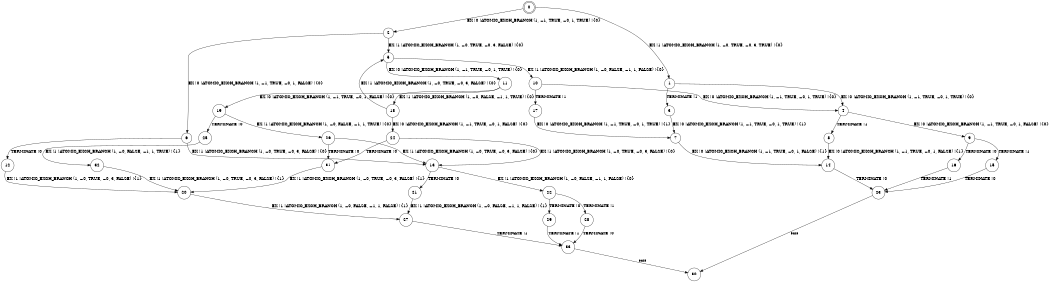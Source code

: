 digraph BCG {
size = "7, 10.5";
center = TRUE;
node [shape = circle];
0 [peripheries = 2];
0 -> 1 [label = "EX !1 !ATOMIC_EXCH_BRANCH (1, +0, TRUE, +0, 3, TRUE) !{0}"];
0 -> 2 [label = "EX !0 !ATOMIC_EXCH_BRANCH (1, +1, TRUE, +0, 1, TRUE) !{0}"];
1 -> 3 [label = "TERMINATE !1"];
1 -> 4 [label = "EX !0 !ATOMIC_EXCH_BRANCH (1, +1, TRUE, +0, 1, TRUE) !{0}"];
2 -> 5 [label = "EX !1 !ATOMIC_EXCH_BRANCH (1, +0, TRUE, +0, 3, FALSE) !{0}"];
2 -> 6 [label = "EX !0 !ATOMIC_EXCH_BRANCH (1, +1, TRUE, +0, 1, FALSE) !{0}"];
3 -> 7 [label = "EX !0 !ATOMIC_EXCH_BRANCH (1, +1, TRUE, +0, 1, TRUE) !{1}"];
4 -> 8 [label = "TERMINATE !1"];
4 -> 9 [label = "EX !0 !ATOMIC_EXCH_BRANCH (1, +1, TRUE, +0, 1, FALSE) !{0}"];
5 -> 10 [label = "EX !1 !ATOMIC_EXCH_BRANCH (1, +0, FALSE, +1, 1, FALSE) !{0}"];
5 -> 11 [label = "EX !0 !ATOMIC_EXCH_BRANCH (1, +1, TRUE, +0, 1, TRUE) !{0}"];
6 -> 12 [label = "TERMINATE !0"];
6 -> 13 [label = "EX !1 !ATOMIC_EXCH_BRANCH (1, +0, TRUE, +0, 3, FALSE) !{0}"];
7 -> 14 [label = "EX !0 !ATOMIC_EXCH_BRANCH (1, +1, TRUE, +0, 1, FALSE) !{1}"];
8 -> 14 [label = "EX !0 !ATOMIC_EXCH_BRANCH (1, +1, TRUE, +0, 1, FALSE) !{1}"];
9 -> 15 [label = "TERMINATE !1"];
9 -> 16 [label = "TERMINATE !0"];
10 -> 17 [label = "TERMINATE !1"];
10 -> 4 [label = "EX !0 !ATOMIC_EXCH_BRANCH (1, +1, TRUE, +0, 1, TRUE) !{0}"];
11 -> 18 [label = "EX !1 !ATOMIC_EXCH_BRANCH (1, +0, FALSE, +1, 1, TRUE) !{0}"];
11 -> 19 [label = "EX !0 !ATOMIC_EXCH_BRANCH (1, +1, TRUE, +0, 1, FALSE) !{0}"];
12 -> 20 [label = "EX !1 !ATOMIC_EXCH_BRANCH (1, +0, TRUE, +0, 3, FALSE) !{1}"];
13 -> 21 [label = "TERMINATE !0"];
13 -> 22 [label = "EX !1 !ATOMIC_EXCH_BRANCH (1, +0, FALSE, +1, 1, FALSE) !{0}"];
14 -> 23 [label = "TERMINATE !0"];
15 -> 23 [label = "TERMINATE !0"];
16 -> 23 [label = "TERMINATE !1"];
17 -> 7 [label = "EX !0 !ATOMIC_EXCH_BRANCH (1, +1, TRUE, +0, 1, TRUE) !{1}"];
18 -> 5 [label = "EX !1 !ATOMIC_EXCH_BRANCH (1, +0, TRUE, +0, 3, FALSE) !{0}"];
18 -> 24 [label = "EX !0 !ATOMIC_EXCH_BRANCH (1, +1, TRUE, +0, 1, FALSE) !{0}"];
19 -> 25 [label = "TERMINATE !0"];
19 -> 26 [label = "EX !1 !ATOMIC_EXCH_BRANCH (1, +0, FALSE, +1, 1, TRUE) !{0}"];
20 -> 27 [label = "EX !1 !ATOMIC_EXCH_BRANCH (1, +0, FALSE, +1, 1, FALSE) !{1}"];
21 -> 27 [label = "EX !1 !ATOMIC_EXCH_BRANCH (1, +0, FALSE, +1, 1, FALSE) !{1}"];
22 -> 28 [label = "TERMINATE !1"];
22 -> 29 [label = "TERMINATE !0"];
23 -> 30 [label = "exit"];
24 -> 31 [label = "TERMINATE !0"];
24 -> 13 [label = "EX !1 !ATOMIC_EXCH_BRANCH (1, +0, TRUE, +0, 3, FALSE) !{0}"];
25 -> 32 [label = "EX !1 !ATOMIC_EXCH_BRANCH (1, +0, FALSE, +1, 1, TRUE) !{1}"];
26 -> 31 [label = "TERMINATE !0"];
26 -> 13 [label = "EX !1 !ATOMIC_EXCH_BRANCH (1, +0, TRUE, +0, 3, FALSE) !{0}"];
27 -> 33 [label = "TERMINATE !1"];
28 -> 33 [label = "TERMINATE !0"];
29 -> 33 [label = "TERMINATE !1"];
31 -> 20 [label = "EX !1 !ATOMIC_EXCH_BRANCH (1, +0, TRUE, +0, 3, FALSE) !{1}"];
32 -> 20 [label = "EX !1 !ATOMIC_EXCH_BRANCH (1, +0, TRUE, +0, 3, FALSE) !{1}"];
33 -> 30 [label = "exit"];
}
